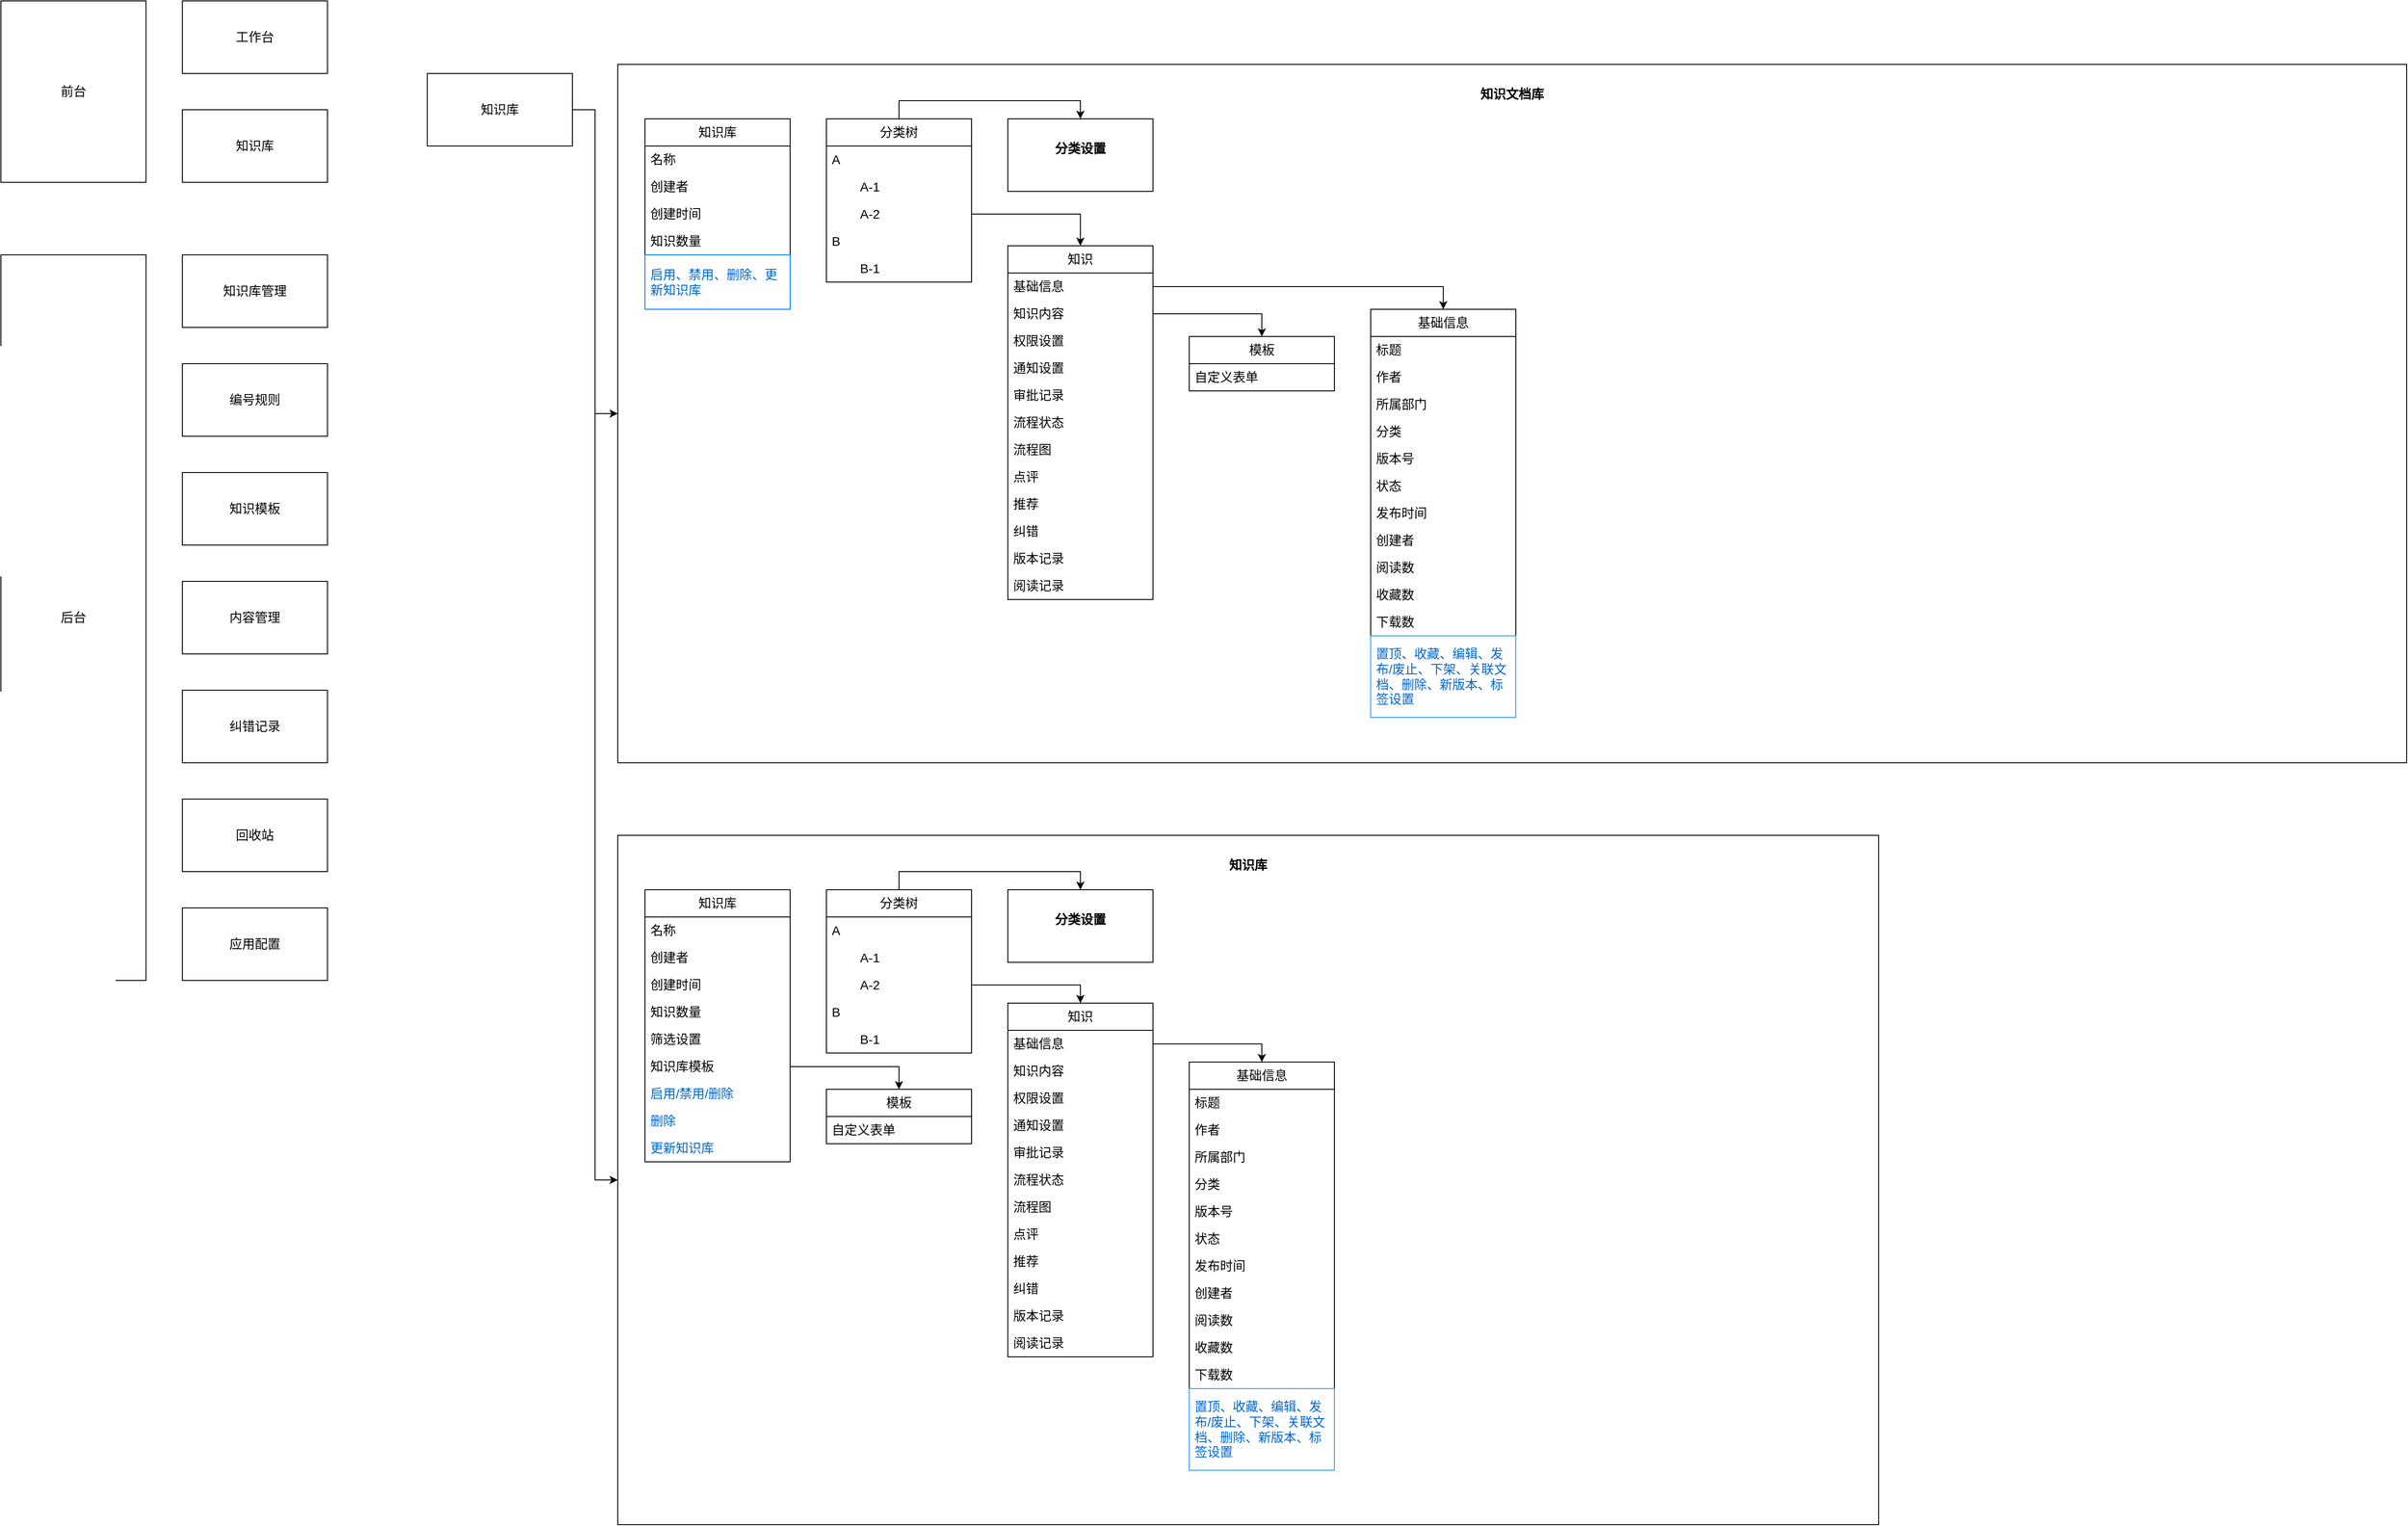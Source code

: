 <mxfile version="24.7.6">
  <diagram name="第 1 页" id="Odrx4Kr8xY8ip96cSOr-">
    <mxGraphModel dx="2296" dy="998" grid="1" gridSize="10" guides="1" tooltips="1" connect="1" arrows="1" fold="1" page="1" pageScale="1" pageWidth="827" pageHeight="1169" math="0" shadow="0">
      <root>
        <mxCell id="0" />
        <mxCell id="1" parent="0" />
        <mxCell id="l7MPk-P6-Hgg7GQJggc2-53" style="edgeStyle=orthogonalEdgeStyle;rounded=0;orthogonalLoop=1;jettySize=auto;html=1;fontFamily=Helvetica;fontSize=14;fontColor=default;" edge="1" parent="1" source="l7MPk-P6-Hgg7GQJggc2-2" target="l7MPk-P6-Hgg7GQJggc2-51">
          <mxGeometry relative="1" as="geometry" />
        </mxCell>
        <mxCell id="l7MPk-P6-Hgg7GQJggc2-82" style="edgeStyle=orthogonalEdgeStyle;rounded=0;orthogonalLoop=1;jettySize=auto;html=1;entryX=0;entryY=0.5;entryDx=0;entryDy=0;fontFamily=Helvetica;fontSize=14;fontColor=default;" edge="1" parent="1" source="l7MPk-P6-Hgg7GQJggc2-2" target="l7MPk-P6-Hgg7GQJggc2-54">
          <mxGeometry relative="1" as="geometry" />
        </mxCell>
        <mxCell id="l7MPk-P6-Hgg7GQJggc2-2" value="知识库" style="rounded=0;whiteSpace=wrap;html=1;fontSize=14;" vertex="1" parent="1">
          <mxGeometry x="190" y="120" width="160" height="80" as="geometry" />
        </mxCell>
        <mxCell id="l7MPk-P6-Hgg7GQJggc2-3" value="前台" style="rounded=0;whiteSpace=wrap;html=1;fontSize=14;" vertex="1" parent="1">
          <mxGeometry x="-280" y="40" width="160" height="200" as="geometry" />
        </mxCell>
        <mxCell id="l7MPk-P6-Hgg7GQJggc2-4" value="工作台" style="rounded=0;whiteSpace=wrap;html=1;fontSize=14;" vertex="1" parent="1">
          <mxGeometry x="-80" y="40" width="160" height="80" as="geometry" />
        </mxCell>
        <mxCell id="l7MPk-P6-Hgg7GQJggc2-6" value="知识库" style="rounded=0;whiteSpace=wrap;html=1;fontSize=14;" vertex="1" parent="1">
          <mxGeometry x="-80" y="160" width="160" height="80" as="geometry" />
        </mxCell>
        <mxCell id="l7MPk-P6-Hgg7GQJggc2-7" value="后台" style="rounded=0;whiteSpace=wrap;html=1;fontSize=14;" vertex="1" parent="1">
          <mxGeometry x="-280" y="320" width="160" height="800" as="geometry" />
        </mxCell>
        <mxCell id="l7MPk-P6-Hgg7GQJggc2-8" value="知识库管理" style="rounded=0;whiteSpace=wrap;html=1;fontSize=14;" vertex="1" parent="1">
          <mxGeometry x="-80" y="320" width="160" height="80" as="geometry" />
        </mxCell>
        <mxCell id="l7MPk-P6-Hgg7GQJggc2-9" value="编号规则" style="rounded=0;whiteSpace=wrap;html=1;fontSize=14;" vertex="1" parent="1">
          <mxGeometry x="-80" y="440" width="160" height="80" as="geometry" />
        </mxCell>
        <mxCell id="l7MPk-P6-Hgg7GQJggc2-10" value="知识模板" style="rounded=0;whiteSpace=wrap;html=1;fontSize=14;" vertex="1" parent="1">
          <mxGeometry x="-80" y="560" width="160" height="80" as="geometry" />
        </mxCell>
        <mxCell id="l7MPk-P6-Hgg7GQJggc2-11" value="内容管理" style="rounded=0;whiteSpace=wrap;html=1;fontSize=14;" vertex="1" parent="1">
          <mxGeometry x="-80" y="680" width="160" height="80" as="geometry" />
        </mxCell>
        <mxCell id="l7MPk-P6-Hgg7GQJggc2-12" value="纠错记录" style="rounded=0;whiteSpace=wrap;html=1;fontSize=14;" vertex="1" parent="1">
          <mxGeometry x="-80" y="800" width="160" height="80" as="geometry" />
        </mxCell>
        <mxCell id="l7MPk-P6-Hgg7GQJggc2-13" value="回收站" style="rounded=0;whiteSpace=wrap;html=1;fontSize=14;" vertex="1" parent="1">
          <mxGeometry x="-80" y="920" width="160" height="80" as="geometry" />
        </mxCell>
        <mxCell id="l7MPk-P6-Hgg7GQJggc2-14" value="应用配置" style="rounded=0;whiteSpace=wrap;html=1;fontSize=14;" vertex="1" parent="1">
          <mxGeometry x="-80" y="1040" width="160" height="80" as="geometry" />
        </mxCell>
        <mxCell id="l7MPk-P6-Hgg7GQJggc2-51" value="知识文档库" style="rounded=0;whiteSpace=wrap;html=1;fontSize=14;strokeColor=default;align=center;verticalAlign=top;spacing=20;fontFamily=Helvetica;fontColor=default;fillColor=default;fontStyle=1;container=1;recursiveResize=0;" vertex="1" parent="1">
          <mxGeometry x="400" y="110" width="1972" height="770" as="geometry">
            <mxRectangle x="400" y="120" width="150" height="80" as="alternateBounds" />
          </mxGeometry>
        </mxCell>
        <mxCell id="l7MPk-P6-Hgg7GQJggc2-15" value="知识库" style="swimlane;fontStyle=0;childLayout=stackLayout;horizontal=1;startSize=30;horizontalStack=0;resizeParent=1;resizeParentMax=0;resizeLast=0;collapsible=1;marginBottom=0;whiteSpace=wrap;html=1;rounded=0;strokeColor=default;align=center;verticalAlign=middle;fontFamily=Helvetica;fontSize=14;fontColor=default;fillColor=default;" vertex="1" parent="l7MPk-P6-Hgg7GQJggc2-51">
          <mxGeometry x="30" y="60" width="160" height="210" as="geometry" />
        </mxCell>
        <mxCell id="l7MPk-P6-Hgg7GQJggc2-16" value="名称" style="text;strokeColor=none;fillColor=none;align=left;verticalAlign=middle;spacingLeft=4;spacingRight=4;overflow=hidden;points=[[0,0.5],[1,0.5]];portConstraint=eastwest;rotatable=0;whiteSpace=wrap;html=1;fontFamily=Helvetica;fontSize=14;fontColor=default;" vertex="1" parent="l7MPk-P6-Hgg7GQJggc2-15">
          <mxGeometry y="30" width="160" height="30" as="geometry" />
        </mxCell>
        <mxCell id="l7MPk-P6-Hgg7GQJggc2-17" value="创建者" style="text;strokeColor=none;fillColor=none;align=left;verticalAlign=middle;spacingLeft=4;spacingRight=4;overflow=hidden;points=[[0,0.5],[1,0.5]];portConstraint=eastwest;rotatable=0;whiteSpace=wrap;html=1;fontFamily=Helvetica;fontSize=14;fontColor=default;" vertex="1" parent="l7MPk-P6-Hgg7GQJggc2-15">
          <mxGeometry y="60" width="160" height="30" as="geometry" />
        </mxCell>
        <mxCell id="l7MPk-P6-Hgg7GQJggc2-18" value="创建时间" style="text;strokeColor=none;fillColor=none;align=left;verticalAlign=middle;spacingLeft=4;spacingRight=4;overflow=hidden;points=[[0,0.5],[1,0.5]];portConstraint=eastwest;rotatable=0;whiteSpace=wrap;html=1;fontFamily=Helvetica;fontSize=14;fontColor=default;" vertex="1" parent="l7MPk-P6-Hgg7GQJggc2-15">
          <mxGeometry y="90" width="160" height="30" as="geometry" />
        </mxCell>
        <mxCell id="l7MPk-P6-Hgg7GQJggc2-19" value="知识数量" style="text;strokeColor=none;fillColor=none;align=left;verticalAlign=middle;spacingLeft=4;spacingRight=4;overflow=hidden;points=[[0,0.5],[1,0.5]];portConstraint=eastwest;rotatable=0;whiteSpace=wrap;html=1;fontFamily=Helvetica;fontSize=14;fontColor=default;" vertex="1" parent="l7MPk-P6-Hgg7GQJggc2-15">
          <mxGeometry y="120" width="160" height="30" as="geometry" />
        </mxCell>
        <mxCell id="l7MPk-P6-Hgg7GQJggc2-20" value="启用、禁用、删除、更新知识库" style="text;strokeColor=#007FFF;fillColor=none;align=left;verticalAlign=middle;spacingLeft=4;spacingRight=4;overflow=hidden;points=[[0,0.5],[1,0.5]];portConstraint=eastwest;rotatable=0;whiteSpace=wrap;html=1;fontFamily=Helvetica;fontSize=14;fontColor=#0066CC;" vertex="1" parent="l7MPk-P6-Hgg7GQJggc2-15">
          <mxGeometry y="150" width="160" height="60" as="geometry" />
        </mxCell>
        <mxCell id="l7MPk-P6-Hgg7GQJggc2-24" value="分类树" style="swimlane;fontStyle=0;childLayout=stackLayout;horizontal=1;startSize=30;horizontalStack=0;resizeParent=1;resizeParentMax=0;resizeLast=0;collapsible=1;marginBottom=0;whiteSpace=wrap;html=1;rounded=0;strokeColor=default;align=center;verticalAlign=middle;fontFamily=Helvetica;fontSize=14;fontColor=default;fillColor=default;" vertex="1" parent="l7MPk-P6-Hgg7GQJggc2-51">
          <mxGeometry x="230" y="60" width="160" height="180" as="geometry" />
        </mxCell>
        <mxCell id="l7MPk-P6-Hgg7GQJggc2-25" value="A" style="text;align=left;verticalAlign=middle;spacingLeft=4;spacingRight=4;overflow=hidden;points=[[0,0.5],[1,0.5]];portConstraint=eastwest;rotatable=0;whiteSpace=wrap;html=1;fontFamily=Helvetica;fontSize=14;strokeColor=none;" vertex="1" parent="l7MPk-P6-Hgg7GQJggc2-24">
          <mxGeometry y="30" width="160" height="30" as="geometry" />
        </mxCell>
        <mxCell id="l7MPk-P6-Hgg7GQJggc2-26" value="&lt;span style=&quot;white-space: pre;&quot;&gt;&#x9;&lt;/span&gt;A-1" style="text;strokeColor=none;fillColor=none;align=left;verticalAlign=middle;spacingLeft=4;spacingRight=4;overflow=hidden;points=[[0,0.5],[1,0.5]];portConstraint=eastwest;rotatable=0;whiteSpace=wrap;html=1;fontFamily=Helvetica;fontSize=14;fontColor=default;" vertex="1" parent="l7MPk-P6-Hgg7GQJggc2-24">
          <mxGeometry y="60" width="160" height="30" as="geometry" />
        </mxCell>
        <mxCell id="l7MPk-P6-Hgg7GQJggc2-27" value="&lt;span style=&quot;white-space: pre;&quot;&gt;&#x9;&lt;/span&gt;A-2" style="text;strokeColor=none;fillColor=none;align=left;verticalAlign=middle;spacingLeft=4;spacingRight=4;overflow=hidden;points=[[0,0.5],[1,0.5]];portConstraint=eastwest;rotatable=0;whiteSpace=wrap;html=1;fontFamily=Helvetica;fontSize=14;fontColor=default;" vertex="1" parent="l7MPk-P6-Hgg7GQJggc2-24">
          <mxGeometry y="90" width="160" height="30" as="geometry" />
        </mxCell>
        <mxCell id="l7MPk-P6-Hgg7GQJggc2-28" value="B" style="text;strokeColor=none;fillColor=none;align=left;verticalAlign=middle;spacingLeft=4;spacingRight=4;overflow=hidden;points=[[0,0.5],[1,0.5]];portConstraint=eastwest;rotatable=0;whiteSpace=wrap;html=1;fontFamily=Helvetica;fontSize=14;fontColor=default;" vertex="1" parent="l7MPk-P6-Hgg7GQJggc2-24">
          <mxGeometry y="120" width="160" height="30" as="geometry" />
        </mxCell>
        <mxCell id="l7MPk-P6-Hgg7GQJggc2-29" value="&lt;span style=&quot;white-space: pre;&quot;&gt;&#x9;&lt;/span&gt;B-1" style="text;strokeColor=none;fillColor=none;align=left;verticalAlign=middle;spacingLeft=4;spacingRight=4;overflow=hidden;points=[[0,0.5],[1,0.5]];portConstraint=eastwest;rotatable=0;whiteSpace=wrap;html=1;fontFamily=Helvetica;fontSize=14;fontColor=#000000;" vertex="1" parent="l7MPk-P6-Hgg7GQJggc2-24">
          <mxGeometry y="150" width="160" height="30" as="geometry" />
        </mxCell>
        <mxCell id="l7MPk-P6-Hgg7GQJggc2-48" value="&lt;span style=&quot;color: rgb(0, 0, 0); font-family: Helvetica; font-size: 14px; font-style: normal; font-variant-ligatures: normal; font-variant-caps: normal; font-weight: 700; letter-spacing: normal; orphans: 2; text-indent: 0px; text-transform: none; widows: 2; word-spacing: 0px; -webkit-text-stroke-width: 0px; white-space: normal; background-color: rgb(251, 251, 251); text-decoration-thickness: initial; text-decoration-style: initial; text-decoration-color: initial; float: none; display: inline !important;&quot;&gt;分类设置&lt;/span&gt;" style="rounded=0;whiteSpace=wrap;html=1;fontSize=14;container=1;align=center;verticalAlign=top;spacing=20;recursiveResize=0;" vertex="1" collapsed="1" parent="l7MPk-P6-Hgg7GQJggc2-51">
          <mxGeometry x="430" y="60" width="160" height="80" as="geometry">
            <mxRectangle x="470" y="60" width="960" height="200" as="alternateBounds" />
          </mxGeometry>
        </mxCell>
        <mxCell id="l7MPk-P6-Hgg7GQJggc2-32" value="基础信息" style="swimlane;fontStyle=0;childLayout=stackLayout;horizontal=1;startSize=30;horizontalStack=0;resizeParent=1;resizeParentMax=0;resizeLast=0;collapsible=1;marginBottom=0;whiteSpace=wrap;html=1;rounded=0;strokeColor=default;align=center;verticalAlign=middle;fontFamily=Helvetica;fontSize=14;fontColor=default;fillColor=default;" vertex="1" parent="l7MPk-P6-Hgg7GQJggc2-48">
          <mxGeometry x="40" y="80" width="140" height="60" as="geometry" />
        </mxCell>
        <mxCell id="l7MPk-P6-Hgg7GQJggc2-33" value="A" style="text;strokeColor=none;fillColor=none;align=left;verticalAlign=middle;spacingLeft=4;spacingRight=4;overflow=hidden;points=[[0,0.5],[1,0.5]];portConstraint=eastwest;rotatable=0;whiteSpace=wrap;html=1;fontFamily=Helvetica;fontSize=14;fontColor=default;" vertex="1" parent="l7MPk-P6-Hgg7GQJggc2-32">
          <mxGeometry y="30" width="140" height="30" as="geometry" />
        </mxCell>
        <mxCell id="l7MPk-P6-Hgg7GQJggc2-38" value="内容权限" style="swimlane;fontStyle=0;childLayout=stackLayout;horizontal=1;startSize=30;horizontalStack=0;resizeParent=1;resizeParentMax=0;resizeLast=0;collapsible=1;marginBottom=0;whiteSpace=wrap;html=1;rounded=0;strokeColor=default;align=center;verticalAlign=middle;fontFamily=Helvetica;fontSize=14;fontColor=default;fillColor=default;" vertex="1" parent="l7MPk-P6-Hgg7GQJggc2-48">
          <mxGeometry x="193" y="80" width="140" height="60" as="geometry" />
        </mxCell>
        <mxCell id="l7MPk-P6-Hgg7GQJggc2-39" value="A" style="text;strokeColor=none;fillColor=none;align=left;verticalAlign=middle;spacingLeft=4;spacingRight=4;overflow=hidden;points=[[0,0.5],[1,0.5]];portConstraint=eastwest;rotatable=0;whiteSpace=wrap;html=1;fontFamily=Helvetica;fontSize=14;fontColor=default;" vertex="1" parent="l7MPk-P6-Hgg7GQJggc2-38">
          <mxGeometry y="30" width="140" height="30" as="geometry" />
        </mxCell>
        <mxCell id="l7MPk-P6-Hgg7GQJggc2-40" value="模板设置" style="swimlane;fontStyle=0;childLayout=stackLayout;horizontal=1;startSize=30;horizontalStack=0;resizeParent=1;resizeParentMax=0;resizeLast=0;collapsible=1;marginBottom=0;whiteSpace=wrap;html=1;rounded=0;strokeColor=default;align=center;verticalAlign=middle;fontFamily=Helvetica;fontSize=14;fontColor=default;fillColor=default;" vertex="1" parent="l7MPk-P6-Hgg7GQJggc2-48">
          <mxGeometry x="343" y="80" width="140" height="60" as="geometry" />
        </mxCell>
        <mxCell id="l7MPk-P6-Hgg7GQJggc2-41" value="A" style="text;strokeColor=none;fillColor=none;align=left;verticalAlign=middle;spacingLeft=4;spacingRight=4;overflow=hidden;points=[[0,0.5],[1,0.5]];portConstraint=eastwest;rotatable=0;whiteSpace=wrap;html=1;fontFamily=Helvetica;fontSize=14;fontColor=default;" vertex="1" parent="l7MPk-P6-Hgg7GQJggc2-40">
          <mxGeometry y="30" width="140" height="30" as="geometry" />
        </mxCell>
        <mxCell id="l7MPk-P6-Hgg7GQJggc2-42" value="编号设置" style="swimlane;fontStyle=0;childLayout=stackLayout;horizontal=1;startSize=30;horizontalStack=0;resizeParent=1;resizeParentMax=0;resizeLast=0;collapsible=1;marginBottom=0;whiteSpace=wrap;html=1;rounded=0;strokeColor=default;align=center;verticalAlign=middle;fontFamily=Helvetica;fontSize=14;fontColor=default;fillColor=default;" vertex="1" parent="l7MPk-P6-Hgg7GQJggc2-48">
          <mxGeometry x="493" y="80" width="140" height="60" as="geometry" />
        </mxCell>
        <mxCell id="l7MPk-P6-Hgg7GQJggc2-43" value="A" style="text;strokeColor=none;fillColor=none;align=left;verticalAlign=middle;spacingLeft=4;spacingRight=4;overflow=hidden;points=[[0,0.5],[1,0.5]];portConstraint=eastwest;rotatable=0;whiteSpace=wrap;html=1;fontFamily=Helvetica;fontSize=14;fontColor=default;" vertex="1" parent="l7MPk-P6-Hgg7GQJggc2-42">
          <mxGeometry y="30" width="140" height="30" as="geometry" />
        </mxCell>
        <mxCell id="l7MPk-P6-Hgg7GQJggc2-44" value="流程设置" style="swimlane;fontStyle=0;childLayout=stackLayout;horizontal=1;startSize=30;horizontalStack=0;resizeParent=1;resizeParentMax=0;resizeLast=0;collapsible=1;marginBottom=0;whiteSpace=wrap;html=1;rounded=0;strokeColor=default;align=center;verticalAlign=middle;fontFamily=Helvetica;fontSize=14;fontColor=default;fillColor=default;" vertex="1" parent="l7MPk-P6-Hgg7GQJggc2-48">
          <mxGeometry x="643" y="80" width="140" height="60" as="geometry" />
        </mxCell>
        <mxCell id="l7MPk-P6-Hgg7GQJggc2-45" value="A" style="text;strokeColor=none;fillColor=none;align=left;verticalAlign=middle;spacingLeft=4;spacingRight=4;overflow=hidden;points=[[0,0.5],[1,0.5]];portConstraint=eastwest;rotatable=0;whiteSpace=wrap;html=1;fontFamily=Helvetica;fontSize=14;fontColor=default;" vertex="1" parent="l7MPk-P6-Hgg7GQJggc2-44">
          <mxGeometry y="30" width="140" height="30" as="geometry" />
        </mxCell>
        <mxCell id="l7MPk-P6-Hgg7GQJggc2-46" value="通知设置" style="swimlane;fontStyle=0;childLayout=stackLayout;horizontal=1;startSize=30;horizontalStack=0;resizeParent=1;resizeParentMax=0;resizeLast=0;collapsible=1;marginBottom=0;whiteSpace=wrap;html=1;rounded=0;strokeColor=default;align=center;verticalAlign=middle;fontFamily=Helvetica;fontSize=14;fontColor=default;fillColor=default;" vertex="1" parent="l7MPk-P6-Hgg7GQJggc2-48">
          <mxGeometry x="793" y="80" width="140" height="60" as="geometry" />
        </mxCell>
        <mxCell id="l7MPk-P6-Hgg7GQJggc2-47" value="A" style="text;strokeColor=none;fillColor=none;align=left;verticalAlign=middle;spacingLeft=4;spacingRight=4;overflow=hidden;points=[[0,0.5],[1,0.5]];portConstraint=eastwest;rotatable=0;whiteSpace=wrap;html=1;fontFamily=Helvetica;fontSize=14;fontColor=default;" vertex="1" parent="l7MPk-P6-Hgg7GQJggc2-46">
          <mxGeometry y="30" width="140" height="30" as="geometry" />
        </mxCell>
        <mxCell id="l7MPk-P6-Hgg7GQJggc2-83" style="edgeStyle=orthogonalEdgeStyle;rounded=0;orthogonalLoop=1;jettySize=auto;html=1;fontFamily=Helvetica;fontSize=14;fontColor=default;exitX=0.5;exitY=0;exitDx=0;exitDy=0;entryX=0.5;entryY=0;entryDx=0;entryDy=0;" edge="1" parent="l7MPk-P6-Hgg7GQJggc2-51" source="l7MPk-P6-Hgg7GQJggc2-24" target="l7MPk-P6-Hgg7GQJggc2-48">
          <mxGeometry relative="1" as="geometry" />
        </mxCell>
        <mxCell id="l7MPk-P6-Hgg7GQJggc2-84" value="知识" style="swimlane;fontStyle=0;childLayout=stackLayout;horizontal=1;startSize=30;horizontalStack=0;resizeParent=1;resizeParentMax=0;resizeLast=0;collapsible=1;marginBottom=0;whiteSpace=wrap;html=1;rounded=0;strokeColor=default;align=center;verticalAlign=middle;fontFamily=Helvetica;fontSize=14;fontColor=default;fillColor=default;" vertex="1" parent="l7MPk-P6-Hgg7GQJggc2-51">
          <mxGeometry x="430" y="200" width="160" height="390" as="geometry" />
        </mxCell>
        <mxCell id="l7MPk-P6-Hgg7GQJggc2-85" value="基础信息" style="text;strokeColor=none;fillColor=none;align=left;verticalAlign=middle;spacingLeft=4;spacingRight=4;overflow=hidden;points=[[0,0.5],[1,0.5]];portConstraint=eastwest;rotatable=0;whiteSpace=wrap;html=1;fontFamily=Helvetica;fontSize=14;fontColor=default;" vertex="1" parent="l7MPk-P6-Hgg7GQJggc2-84">
          <mxGeometry y="30" width="160" height="30" as="geometry" />
        </mxCell>
        <mxCell id="l7MPk-P6-Hgg7GQJggc2-94" value="知识内容" style="text;strokeColor=none;fillColor=none;align=left;verticalAlign=middle;spacingLeft=4;spacingRight=4;overflow=hidden;points=[[0,0.5],[1,0.5]];portConstraint=eastwest;rotatable=0;whiteSpace=wrap;html=1;fontFamily=Helvetica;fontSize=14;fontColor=default;" vertex="1" parent="l7MPk-P6-Hgg7GQJggc2-84">
          <mxGeometry y="60" width="160" height="30" as="geometry" />
        </mxCell>
        <mxCell id="l7MPk-P6-Hgg7GQJggc2-118" value="权限设置" style="text;strokeColor=none;fillColor=none;align=left;verticalAlign=middle;spacingLeft=4;spacingRight=4;overflow=hidden;points=[[0,0.5],[1,0.5]];portConstraint=eastwest;rotatable=0;whiteSpace=wrap;html=1;fontFamily=Helvetica;fontSize=14;fontColor=default;" vertex="1" parent="l7MPk-P6-Hgg7GQJggc2-84">
          <mxGeometry y="90" width="160" height="30" as="geometry" />
        </mxCell>
        <mxCell id="l7MPk-P6-Hgg7GQJggc2-120" value="通知设置" style="text;strokeColor=none;fillColor=none;align=left;verticalAlign=middle;spacingLeft=4;spacingRight=4;overflow=hidden;points=[[0,0.5],[1,0.5]];portConstraint=eastwest;rotatable=0;whiteSpace=wrap;html=1;fontFamily=Helvetica;fontSize=14;fontColor=default;" vertex="1" parent="l7MPk-P6-Hgg7GQJggc2-84">
          <mxGeometry y="120" width="160" height="30" as="geometry" />
        </mxCell>
        <mxCell id="l7MPk-P6-Hgg7GQJggc2-121" value="审批记录" style="text;strokeColor=none;fillColor=none;align=left;verticalAlign=middle;spacingLeft=4;spacingRight=4;overflow=hidden;points=[[0,0.5],[1,0.5]];portConstraint=eastwest;rotatable=0;whiteSpace=wrap;html=1;fontFamily=Helvetica;fontSize=14;fontColor=default;" vertex="1" parent="l7MPk-P6-Hgg7GQJggc2-84">
          <mxGeometry y="150" width="160" height="30" as="geometry" />
        </mxCell>
        <mxCell id="l7MPk-P6-Hgg7GQJggc2-122" value="流程状态" style="text;strokeColor=none;fillColor=none;align=left;verticalAlign=middle;spacingLeft=4;spacingRight=4;overflow=hidden;points=[[0,0.5],[1,0.5]];portConstraint=eastwest;rotatable=0;whiteSpace=wrap;html=1;fontFamily=Helvetica;fontSize=14;fontColor=default;" vertex="1" parent="l7MPk-P6-Hgg7GQJggc2-84">
          <mxGeometry y="180" width="160" height="30" as="geometry" />
        </mxCell>
        <mxCell id="l7MPk-P6-Hgg7GQJggc2-123" value="流程图" style="text;strokeColor=none;fillColor=none;align=left;verticalAlign=middle;spacingLeft=4;spacingRight=4;overflow=hidden;points=[[0,0.5],[1,0.5]];portConstraint=eastwest;rotatable=0;whiteSpace=wrap;html=1;fontFamily=Helvetica;fontSize=14;fontColor=default;" vertex="1" parent="l7MPk-P6-Hgg7GQJggc2-84">
          <mxGeometry y="210" width="160" height="30" as="geometry" />
        </mxCell>
        <mxCell id="l7MPk-P6-Hgg7GQJggc2-124" value="点评" style="text;strokeColor=none;fillColor=none;align=left;verticalAlign=middle;spacingLeft=4;spacingRight=4;overflow=hidden;points=[[0,0.5],[1,0.5]];portConstraint=eastwest;rotatable=0;whiteSpace=wrap;html=1;fontFamily=Helvetica;fontSize=14;fontColor=default;" vertex="1" parent="l7MPk-P6-Hgg7GQJggc2-84">
          <mxGeometry y="240" width="160" height="30" as="geometry" />
        </mxCell>
        <mxCell id="l7MPk-P6-Hgg7GQJggc2-125" value="推荐" style="text;strokeColor=none;fillColor=none;align=left;verticalAlign=middle;spacingLeft=4;spacingRight=4;overflow=hidden;points=[[0,0.5],[1,0.5]];portConstraint=eastwest;rotatable=0;whiteSpace=wrap;html=1;fontFamily=Helvetica;fontSize=14;fontColor=default;" vertex="1" parent="l7MPk-P6-Hgg7GQJggc2-84">
          <mxGeometry y="270" width="160" height="30" as="geometry" />
        </mxCell>
        <mxCell id="l7MPk-P6-Hgg7GQJggc2-126" value="纠错" style="text;strokeColor=none;fillColor=none;align=left;verticalAlign=middle;spacingLeft=4;spacingRight=4;overflow=hidden;points=[[0,0.5],[1,0.5]];portConstraint=eastwest;rotatable=0;whiteSpace=wrap;html=1;fontFamily=Helvetica;fontSize=14;fontColor=default;" vertex="1" parent="l7MPk-P6-Hgg7GQJggc2-84">
          <mxGeometry y="300" width="160" height="30" as="geometry" />
        </mxCell>
        <mxCell id="l7MPk-P6-Hgg7GQJggc2-127" value="版本记录" style="text;strokeColor=none;fillColor=none;align=left;verticalAlign=middle;spacingLeft=4;spacingRight=4;overflow=hidden;points=[[0,0.5],[1,0.5]];portConstraint=eastwest;rotatable=0;whiteSpace=wrap;html=1;fontFamily=Helvetica;fontSize=14;fontColor=default;" vertex="1" parent="l7MPk-P6-Hgg7GQJggc2-84">
          <mxGeometry y="330" width="160" height="30" as="geometry" />
        </mxCell>
        <mxCell id="l7MPk-P6-Hgg7GQJggc2-128" value="阅读记录" style="text;strokeColor=none;fillColor=none;align=left;verticalAlign=middle;spacingLeft=4;spacingRight=4;overflow=hidden;points=[[0,0.5],[1,0.5]];portConstraint=eastwest;rotatable=0;whiteSpace=wrap;html=1;fontFamily=Helvetica;fontSize=14;fontColor=default;" vertex="1" parent="l7MPk-P6-Hgg7GQJggc2-84">
          <mxGeometry y="360" width="160" height="30" as="geometry" />
        </mxCell>
        <mxCell id="l7MPk-P6-Hgg7GQJggc2-90" value="基础信息" style="swimlane;fontStyle=0;childLayout=stackLayout;horizontal=1;startSize=30;horizontalStack=0;resizeParent=1;resizeParentMax=0;resizeLast=0;collapsible=1;marginBottom=0;whiteSpace=wrap;html=1;rounded=0;strokeColor=default;align=center;verticalAlign=middle;fontFamily=Helvetica;fontSize=14;fontColor=default;fillColor=default;" vertex="1" parent="l7MPk-P6-Hgg7GQJggc2-51">
          <mxGeometry x="830" y="270" width="160" height="450" as="geometry" />
        </mxCell>
        <mxCell id="l7MPk-P6-Hgg7GQJggc2-91" value="标题" style="text;strokeColor=none;fillColor=none;align=left;verticalAlign=middle;spacingLeft=4;spacingRight=4;overflow=hidden;points=[[0,0.5],[1,0.5]];portConstraint=eastwest;rotatable=0;whiteSpace=wrap;html=1;fontFamily=Helvetica;fontSize=14;fontColor=default;" vertex="1" parent="l7MPk-P6-Hgg7GQJggc2-90">
          <mxGeometry y="30" width="160" height="30" as="geometry" />
        </mxCell>
        <mxCell id="l7MPk-P6-Hgg7GQJggc2-116" value="作者" style="text;strokeColor=none;fillColor=none;align=left;verticalAlign=middle;spacingLeft=4;spacingRight=4;overflow=hidden;points=[[0,0.5],[1,0.5]];portConstraint=eastwest;rotatable=0;whiteSpace=wrap;html=1;fontFamily=Helvetica;fontSize=14;fontColor=default;" vertex="1" parent="l7MPk-P6-Hgg7GQJggc2-90">
          <mxGeometry y="60" width="160" height="30" as="geometry" />
        </mxCell>
        <mxCell id="l7MPk-P6-Hgg7GQJggc2-117" value="所属部门" style="text;strokeColor=none;fillColor=none;align=left;verticalAlign=middle;spacingLeft=4;spacingRight=4;overflow=hidden;points=[[0,0.5],[1,0.5]];portConstraint=eastwest;rotatable=0;whiteSpace=wrap;html=1;fontFamily=Helvetica;fontSize=14;fontColor=default;" vertex="1" parent="l7MPk-P6-Hgg7GQJggc2-90">
          <mxGeometry y="90" width="160" height="30" as="geometry" />
        </mxCell>
        <mxCell id="l7MPk-P6-Hgg7GQJggc2-96" value="分类" style="text;strokeColor=none;fillColor=none;align=left;verticalAlign=middle;spacingLeft=4;spacingRight=4;overflow=hidden;points=[[0,0.5],[1,0.5]];portConstraint=eastwest;rotatable=0;whiteSpace=wrap;html=1;fontFamily=Helvetica;fontSize=14;fontColor=default;" vertex="1" parent="l7MPk-P6-Hgg7GQJggc2-90">
          <mxGeometry y="120" width="160" height="30" as="geometry" />
        </mxCell>
        <mxCell id="l7MPk-P6-Hgg7GQJggc2-97" value="版本号" style="text;strokeColor=none;fillColor=none;align=left;verticalAlign=middle;spacingLeft=4;spacingRight=4;overflow=hidden;points=[[0,0.5],[1,0.5]];portConstraint=eastwest;rotatable=0;whiteSpace=wrap;html=1;fontFamily=Helvetica;fontSize=14;fontColor=default;" vertex="1" parent="l7MPk-P6-Hgg7GQJggc2-90">
          <mxGeometry y="150" width="160" height="30" as="geometry" />
        </mxCell>
        <mxCell id="l7MPk-P6-Hgg7GQJggc2-98" value="状态" style="text;strokeColor=none;fillColor=none;align=left;verticalAlign=middle;spacingLeft=4;spacingRight=4;overflow=hidden;points=[[0,0.5],[1,0.5]];portConstraint=eastwest;rotatable=0;whiteSpace=wrap;html=1;fontFamily=Helvetica;fontSize=14;fontColor=default;" vertex="1" parent="l7MPk-P6-Hgg7GQJggc2-90">
          <mxGeometry y="180" width="160" height="30" as="geometry" />
        </mxCell>
        <mxCell id="l7MPk-P6-Hgg7GQJggc2-99" value="发布时间" style="text;strokeColor=none;fillColor=none;align=left;verticalAlign=middle;spacingLeft=4;spacingRight=4;overflow=hidden;points=[[0,0.5],[1,0.5]];portConstraint=eastwest;rotatable=0;whiteSpace=wrap;html=1;fontFamily=Helvetica;fontSize=14;fontColor=default;" vertex="1" parent="l7MPk-P6-Hgg7GQJggc2-90">
          <mxGeometry y="210" width="160" height="30" as="geometry" />
        </mxCell>
        <mxCell id="l7MPk-P6-Hgg7GQJggc2-100" value="创建者" style="text;strokeColor=none;fillColor=none;align=left;verticalAlign=middle;spacingLeft=4;spacingRight=4;overflow=hidden;points=[[0,0.5],[1,0.5]];portConstraint=eastwest;rotatable=0;whiteSpace=wrap;html=1;fontFamily=Helvetica;fontSize=14;fontColor=default;" vertex="1" parent="l7MPk-P6-Hgg7GQJggc2-90">
          <mxGeometry y="240" width="160" height="30" as="geometry" />
        </mxCell>
        <mxCell id="l7MPk-P6-Hgg7GQJggc2-101" value="阅读数" style="text;strokeColor=none;fillColor=none;align=left;verticalAlign=middle;spacingLeft=4;spacingRight=4;overflow=hidden;points=[[0,0.5],[1,0.5]];portConstraint=eastwest;rotatable=0;whiteSpace=wrap;html=1;fontFamily=Helvetica;fontSize=14;fontColor=default;" vertex="1" parent="l7MPk-P6-Hgg7GQJggc2-90">
          <mxGeometry y="270" width="160" height="30" as="geometry" />
        </mxCell>
        <mxCell id="l7MPk-P6-Hgg7GQJggc2-102" value="收藏数" style="text;strokeColor=none;fillColor=none;align=left;verticalAlign=middle;spacingLeft=4;spacingRight=4;overflow=hidden;points=[[0,0.5],[1,0.5]];portConstraint=eastwest;rotatable=0;whiteSpace=wrap;html=1;fontFamily=Helvetica;fontSize=14;fontColor=default;" vertex="1" parent="l7MPk-P6-Hgg7GQJggc2-90">
          <mxGeometry y="300" width="160" height="30" as="geometry" />
        </mxCell>
        <mxCell id="l7MPk-P6-Hgg7GQJggc2-103" value="下载数" style="text;strokeColor=none;fillColor=none;align=left;verticalAlign=middle;spacingLeft=4;spacingRight=4;overflow=hidden;points=[[0,0.5],[1,0.5]];portConstraint=eastwest;rotatable=0;whiteSpace=wrap;html=1;fontFamily=Helvetica;fontSize=14;fontColor=default;" vertex="1" parent="l7MPk-P6-Hgg7GQJggc2-90">
          <mxGeometry y="330" width="160" height="30" as="geometry" />
        </mxCell>
        <mxCell id="l7MPk-P6-Hgg7GQJggc2-106" value="置顶、收藏、编辑、发布/废止、下架、关联文档、删除、新版本、标签设置&lt;span style=&quot;white-space: pre;&quot;&gt;&#x9;&lt;/span&gt;" style="text;strokeColor=#3399FF;fillColor=none;align=left;verticalAlign=middle;spacingLeft=4;spacingRight=4;overflow=hidden;points=[[0,0.5],[1,0.5]];portConstraint=eastwest;rotatable=0;whiteSpace=wrap;html=1;fontFamily=Helvetica;fontSize=14;fontColor=#0066CC;" vertex="1" parent="l7MPk-P6-Hgg7GQJggc2-90">
          <mxGeometry y="360" width="160" height="90" as="geometry" />
        </mxCell>
        <mxCell id="l7MPk-P6-Hgg7GQJggc2-92" style="edgeStyle=orthogonalEdgeStyle;rounded=0;orthogonalLoop=1;jettySize=auto;html=1;fontFamily=Helvetica;fontSize=14;fontColor=default;exitX=1;exitY=0.5;exitDx=0;exitDy=0;" edge="1" parent="l7MPk-P6-Hgg7GQJggc2-51" source="l7MPk-P6-Hgg7GQJggc2-27" target="l7MPk-P6-Hgg7GQJggc2-84">
          <mxGeometry relative="1" as="geometry" />
        </mxCell>
        <mxCell id="l7MPk-P6-Hgg7GQJggc2-109" value="模板" style="swimlane;fontStyle=0;childLayout=stackLayout;horizontal=1;startSize=30;horizontalStack=0;resizeParent=1;resizeParentMax=0;resizeLast=0;collapsible=1;marginBottom=0;whiteSpace=wrap;html=1;rounded=0;strokeColor=default;align=center;verticalAlign=middle;fontFamily=Helvetica;fontSize=14;fontColor=default;fillColor=default;" vertex="1" parent="l7MPk-P6-Hgg7GQJggc2-51">
          <mxGeometry x="630" y="300" width="160" height="60" as="geometry" />
        </mxCell>
        <mxCell id="l7MPk-P6-Hgg7GQJggc2-110" value="自定义表单" style="text;strokeColor=none;fillColor=none;align=left;verticalAlign=middle;spacingLeft=4;spacingRight=4;overflow=hidden;points=[[0,0.5],[1,0.5]];portConstraint=eastwest;rotatable=0;whiteSpace=wrap;html=1;fontFamily=Helvetica;fontSize=14;fontColor=default;" vertex="1" parent="l7MPk-P6-Hgg7GQJggc2-109">
          <mxGeometry y="30" width="160" height="30" as="geometry" />
        </mxCell>
        <mxCell id="l7MPk-P6-Hgg7GQJggc2-114" style="edgeStyle=orthogonalEdgeStyle;rounded=0;orthogonalLoop=1;jettySize=auto;html=1;entryX=0.5;entryY=0;entryDx=0;entryDy=0;fontFamily=Helvetica;fontSize=14;fontColor=default;" edge="1" parent="l7MPk-P6-Hgg7GQJggc2-51" source="l7MPk-P6-Hgg7GQJggc2-85" target="l7MPk-P6-Hgg7GQJggc2-90">
          <mxGeometry relative="1" as="geometry" />
        </mxCell>
        <mxCell id="l7MPk-P6-Hgg7GQJggc2-115" style="edgeStyle=orthogonalEdgeStyle;rounded=0;orthogonalLoop=1;jettySize=auto;html=1;entryX=0.5;entryY=0;entryDx=0;entryDy=0;fontFamily=Helvetica;fontSize=14;fontColor=default;" edge="1" parent="l7MPk-P6-Hgg7GQJggc2-51" source="l7MPk-P6-Hgg7GQJggc2-94" target="l7MPk-P6-Hgg7GQJggc2-109">
          <mxGeometry relative="1" as="geometry" />
        </mxCell>
        <mxCell id="l7MPk-P6-Hgg7GQJggc2-54" value="知识库" style="rounded=0;whiteSpace=wrap;html=1;fontSize=14;strokeColor=default;align=center;verticalAlign=top;spacing=20;fontFamily=Helvetica;fontColor=default;fillColor=default;fontStyle=1;container=1;recursiveResize=0;" vertex="1" parent="1">
          <mxGeometry x="400" y="960" width="1390" height="760" as="geometry">
            <mxRectangle x="400" y="600" width="150" height="80" as="alternateBounds" />
          </mxGeometry>
        </mxCell>
        <mxCell id="l7MPk-P6-Hgg7GQJggc2-55" value="知识库" style="swimlane;fontStyle=0;childLayout=stackLayout;horizontal=1;startSize=30;horizontalStack=0;resizeParent=1;resizeParentMax=0;resizeLast=0;collapsible=1;marginBottom=0;whiteSpace=wrap;html=1;rounded=0;strokeColor=default;align=center;verticalAlign=middle;fontFamily=Helvetica;fontSize=14;fontColor=default;fillColor=default;" vertex="1" parent="l7MPk-P6-Hgg7GQJggc2-54">
          <mxGeometry x="30" y="60" width="160" height="300" as="geometry" />
        </mxCell>
        <mxCell id="l7MPk-P6-Hgg7GQJggc2-56" value="名称" style="text;strokeColor=none;fillColor=none;align=left;verticalAlign=middle;spacingLeft=4;spacingRight=4;overflow=hidden;points=[[0,0.5],[1,0.5]];portConstraint=eastwest;rotatable=0;whiteSpace=wrap;html=1;fontFamily=Helvetica;fontSize=14;fontColor=default;" vertex="1" parent="l7MPk-P6-Hgg7GQJggc2-55">
          <mxGeometry y="30" width="160" height="30" as="geometry" />
        </mxCell>
        <mxCell id="l7MPk-P6-Hgg7GQJggc2-57" value="创建者" style="text;strokeColor=none;fillColor=none;align=left;verticalAlign=middle;spacingLeft=4;spacingRight=4;overflow=hidden;points=[[0,0.5],[1,0.5]];portConstraint=eastwest;rotatable=0;whiteSpace=wrap;html=1;fontFamily=Helvetica;fontSize=14;fontColor=default;" vertex="1" parent="l7MPk-P6-Hgg7GQJggc2-55">
          <mxGeometry y="60" width="160" height="30" as="geometry" />
        </mxCell>
        <mxCell id="l7MPk-P6-Hgg7GQJggc2-58" value="创建时间" style="text;strokeColor=none;fillColor=none;align=left;verticalAlign=middle;spacingLeft=4;spacingRight=4;overflow=hidden;points=[[0,0.5],[1,0.5]];portConstraint=eastwest;rotatable=0;whiteSpace=wrap;html=1;fontFamily=Helvetica;fontSize=14;fontColor=default;" vertex="1" parent="l7MPk-P6-Hgg7GQJggc2-55">
          <mxGeometry y="90" width="160" height="30" as="geometry" />
        </mxCell>
        <mxCell id="l7MPk-P6-Hgg7GQJggc2-59" value="知识数量" style="text;strokeColor=none;fillColor=none;align=left;verticalAlign=middle;spacingLeft=4;spacingRight=4;overflow=hidden;points=[[0,0.5],[1,0.5]];portConstraint=eastwest;rotatable=0;whiteSpace=wrap;html=1;fontFamily=Helvetica;fontSize=14;fontColor=default;" vertex="1" parent="l7MPk-P6-Hgg7GQJggc2-55">
          <mxGeometry y="120" width="160" height="30" as="geometry" />
        </mxCell>
        <mxCell id="l7MPk-P6-Hgg7GQJggc2-206" value="筛选设置" style="text;strokeColor=none;fillColor=none;align=left;verticalAlign=middle;spacingLeft=4;spacingRight=4;overflow=hidden;points=[[0,0.5],[1,0.5]];portConstraint=eastwest;rotatable=0;whiteSpace=wrap;html=1;fontFamily=Helvetica;fontSize=14;fontColor=default;" vertex="1" parent="l7MPk-P6-Hgg7GQJggc2-55">
          <mxGeometry y="150" width="160" height="30" as="geometry" />
        </mxCell>
        <mxCell id="l7MPk-P6-Hgg7GQJggc2-203" value="知识库模板" style="text;strokeColor=none;fillColor=none;align=left;verticalAlign=middle;spacingLeft=4;spacingRight=4;overflow=hidden;points=[[0,0.5],[1,0.5]];portConstraint=eastwest;rotatable=0;whiteSpace=wrap;html=1;fontFamily=Helvetica;fontSize=14;fontColor=default;" vertex="1" parent="l7MPk-P6-Hgg7GQJggc2-55">
          <mxGeometry y="180" width="160" height="30" as="geometry" />
        </mxCell>
        <mxCell id="l7MPk-P6-Hgg7GQJggc2-60" value="启用/禁用/删除" style="text;strokeColor=none;fillColor=none;align=left;verticalAlign=middle;spacingLeft=4;spacingRight=4;overflow=hidden;points=[[0,0.5],[1,0.5]];portConstraint=eastwest;rotatable=0;whiteSpace=wrap;html=1;fontFamily=Helvetica;fontSize=14;fontColor=#0066CC;" vertex="1" parent="l7MPk-P6-Hgg7GQJggc2-55">
          <mxGeometry y="210" width="160" height="30" as="geometry" />
        </mxCell>
        <mxCell id="l7MPk-P6-Hgg7GQJggc2-61" value="删除" style="text;strokeColor=none;fillColor=none;align=left;verticalAlign=middle;spacingLeft=4;spacingRight=4;overflow=hidden;points=[[0,0.5],[1,0.5]];portConstraint=eastwest;rotatable=0;whiteSpace=wrap;html=1;fontFamily=Helvetica;fontSize=14;fontColor=#0066CC;" vertex="1" parent="l7MPk-P6-Hgg7GQJggc2-55">
          <mxGeometry y="240" width="160" height="30" as="geometry" />
        </mxCell>
        <mxCell id="l7MPk-P6-Hgg7GQJggc2-62" value="更新知识库" style="text;strokeColor=none;fillColor=none;align=left;verticalAlign=middle;spacingLeft=4;spacingRight=4;overflow=hidden;points=[[0,0.5],[1,0.5]];portConstraint=eastwest;rotatable=0;whiteSpace=wrap;html=1;fontFamily=Helvetica;fontSize=14;fontColor=#0066CC;" vertex="1" parent="l7MPk-P6-Hgg7GQJggc2-55">
          <mxGeometry y="270" width="160" height="30" as="geometry" />
        </mxCell>
        <mxCell id="l7MPk-P6-Hgg7GQJggc2-204" style="edgeStyle=orthogonalEdgeStyle;rounded=0;orthogonalLoop=1;jettySize=auto;html=1;entryX=0.5;entryY=0;entryDx=0;entryDy=0;fontFamily=Helvetica;fontSize=14;fontColor=default;exitX=0.5;exitY=0;exitDx=0;exitDy=0;" edge="1" parent="l7MPk-P6-Hgg7GQJggc2-54" source="l7MPk-P6-Hgg7GQJggc2-63" target="l7MPk-P6-Hgg7GQJggc2-69">
          <mxGeometry relative="1" as="geometry" />
        </mxCell>
        <mxCell id="l7MPk-P6-Hgg7GQJggc2-63" value="分类树" style="swimlane;fontStyle=0;childLayout=stackLayout;horizontal=1;startSize=30;horizontalStack=0;resizeParent=1;resizeParentMax=0;resizeLast=0;collapsible=1;marginBottom=0;whiteSpace=wrap;html=1;rounded=0;strokeColor=default;align=center;verticalAlign=middle;fontFamily=Helvetica;fontSize=14;fontColor=default;fillColor=default;" vertex="1" parent="l7MPk-P6-Hgg7GQJggc2-54">
          <mxGeometry x="230" y="60" width="160" height="180" as="geometry" />
        </mxCell>
        <mxCell id="l7MPk-P6-Hgg7GQJggc2-64" value="A" style="text;strokeColor=none;fillColor=none;align=left;verticalAlign=middle;spacingLeft=4;spacingRight=4;overflow=hidden;points=[[0,0.5],[1,0.5]];portConstraint=eastwest;rotatable=0;whiteSpace=wrap;html=1;fontFamily=Helvetica;fontSize=14;fontColor=default;" vertex="1" parent="l7MPk-P6-Hgg7GQJggc2-63">
          <mxGeometry y="30" width="160" height="30" as="geometry" />
        </mxCell>
        <mxCell id="l7MPk-P6-Hgg7GQJggc2-65" value="&lt;span style=&quot;white-space: pre;&quot;&gt;&#x9;&lt;/span&gt;A-1" style="text;strokeColor=none;fillColor=none;align=left;verticalAlign=middle;spacingLeft=4;spacingRight=4;overflow=hidden;points=[[0,0.5],[1,0.5]];portConstraint=eastwest;rotatable=0;whiteSpace=wrap;html=1;fontFamily=Helvetica;fontSize=14;fontColor=default;" vertex="1" parent="l7MPk-P6-Hgg7GQJggc2-63">
          <mxGeometry y="60" width="160" height="30" as="geometry" />
        </mxCell>
        <mxCell id="l7MPk-P6-Hgg7GQJggc2-66" value="&lt;span style=&quot;white-space: pre;&quot;&gt;&#x9;&lt;/span&gt;A-2" style="text;strokeColor=none;fillColor=none;align=left;verticalAlign=middle;spacingLeft=4;spacingRight=4;overflow=hidden;points=[[0,0.5],[1,0.5]];portConstraint=eastwest;rotatable=0;whiteSpace=wrap;html=1;fontFamily=Helvetica;fontSize=14;fontColor=default;" vertex="1" parent="l7MPk-P6-Hgg7GQJggc2-63">
          <mxGeometry y="90" width="160" height="30" as="geometry" />
        </mxCell>
        <mxCell id="l7MPk-P6-Hgg7GQJggc2-67" value="B" style="text;strokeColor=none;fillColor=none;align=left;verticalAlign=middle;spacingLeft=4;spacingRight=4;overflow=hidden;points=[[0,0.5],[1,0.5]];portConstraint=eastwest;rotatable=0;whiteSpace=wrap;html=1;fontFamily=Helvetica;fontSize=14;fontColor=default;" vertex="1" parent="l7MPk-P6-Hgg7GQJggc2-63">
          <mxGeometry y="120" width="160" height="30" as="geometry" />
        </mxCell>
        <mxCell id="l7MPk-P6-Hgg7GQJggc2-68" value="&lt;span style=&quot;white-space: pre;&quot;&gt;&#x9;&lt;/span&gt;B-1" style="text;strokeColor=none;fillColor=none;align=left;verticalAlign=middle;spacingLeft=4;spacingRight=4;overflow=hidden;points=[[0,0.5],[1,0.5]];portConstraint=eastwest;rotatable=0;whiteSpace=wrap;html=1;fontFamily=Helvetica;fontSize=14;fontColor=#000000;" vertex="1" parent="l7MPk-P6-Hgg7GQJggc2-63">
          <mxGeometry y="150" width="160" height="30" as="geometry" />
        </mxCell>
        <mxCell id="l7MPk-P6-Hgg7GQJggc2-69" value="&lt;span style=&quot;color: rgb(0, 0, 0); font-family: Helvetica; font-size: 14px; font-style: normal; font-variant-ligatures: normal; font-variant-caps: normal; font-weight: 700; letter-spacing: normal; orphans: 2; text-indent: 0px; text-transform: none; widows: 2; word-spacing: 0px; -webkit-text-stroke-width: 0px; white-space: normal; background-color: rgb(251, 251, 251); text-decoration-thickness: initial; text-decoration-style: initial; text-decoration-color: initial; float: none; display: inline !important;&quot;&gt;分类设置&lt;/span&gt;" style="rounded=0;whiteSpace=wrap;html=1;fontSize=14;container=1;align=center;verticalAlign=top;spacing=20;recursiveResize=0;" vertex="1" collapsed="1" parent="l7MPk-P6-Hgg7GQJggc2-54">
          <mxGeometry x="430" y="60" width="160" height="80" as="geometry">
            <mxRectangle x="390" y="60" width="960" height="200" as="alternateBounds" />
          </mxGeometry>
        </mxCell>
        <mxCell id="l7MPk-P6-Hgg7GQJggc2-70" value="基础信息" style="swimlane;fontStyle=0;childLayout=stackLayout;horizontal=1;startSize=30;horizontalStack=0;resizeParent=1;resizeParentMax=0;resizeLast=0;collapsible=1;marginBottom=0;whiteSpace=wrap;html=1;rounded=0;strokeColor=default;align=center;verticalAlign=middle;fontFamily=Helvetica;fontSize=14;fontColor=default;fillColor=default;" vertex="1" parent="l7MPk-P6-Hgg7GQJggc2-69">
          <mxGeometry x="40" y="80" width="140" height="60" as="geometry" />
        </mxCell>
        <mxCell id="l7MPk-P6-Hgg7GQJggc2-71" value="A" style="text;strokeColor=none;fillColor=none;align=left;verticalAlign=middle;spacingLeft=4;spacingRight=4;overflow=hidden;points=[[0,0.5],[1,0.5]];portConstraint=eastwest;rotatable=0;whiteSpace=wrap;html=1;fontFamily=Helvetica;fontSize=14;fontColor=default;" vertex="1" parent="l7MPk-P6-Hgg7GQJggc2-70">
          <mxGeometry y="30" width="140" height="30" as="geometry" />
        </mxCell>
        <mxCell id="l7MPk-P6-Hgg7GQJggc2-72" value="内容权限" style="swimlane;fontStyle=0;childLayout=stackLayout;horizontal=1;startSize=30;horizontalStack=0;resizeParent=1;resizeParentMax=0;resizeLast=0;collapsible=1;marginBottom=0;whiteSpace=wrap;html=1;rounded=0;strokeColor=default;align=center;verticalAlign=middle;fontFamily=Helvetica;fontSize=14;fontColor=default;fillColor=default;" vertex="1" parent="l7MPk-P6-Hgg7GQJggc2-69">
          <mxGeometry x="193" y="80" width="140" height="60" as="geometry" />
        </mxCell>
        <mxCell id="l7MPk-P6-Hgg7GQJggc2-73" value="A" style="text;strokeColor=none;fillColor=none;align=left;verticalAlign=middle;spacingLeft=4;spacingRight=4;overflow=hidden;points=[[0,0.5],[1,0.5]];portConstraint=eastwest;rotatable=0;whiteSpace=wrap;html=1;fontFamily=Helvetica;fontSize=14;fontColor=default;" vertex="1" parent="l7MPk-P6-Hgg7GQJggc2-72">
          <mxGeometry y="30" width="140" height="30" as="geometry" />
        </mxCell>
        <mxCell id="l7MPk-P6-Hgg7GQJggc2-74" value="模板设置" style="swimlane;fontStyle=0;childLayout=stackLayout;horizontal=1;startSize=30;horizontalStack=0;resizeParent=1;resizeParentMax=0;resizeLast=0;collapsible=1;marginBottom=0;whiteSpace=wrap;html=1;rounded=0;strokeColor=default;align=center;verticalAlign=middle;fontFamily=Helvetica;fontSize=14;fontColor=default;fillColor=default;" vertex="1" parent="l7MPk-P6-Hgg7GQJggc2-69">
          <mxGeometry x="343" y="80" width="140" height="60" as="geometry" />
        </mxCell>
        <mxCell id="l7MPk-P6-Hgg7GQJggc2-75" value="A" style="text;strokeColor=none;fillColor=none;align=left;verticalAlign=middle;spacingLeft=4;spacingRight=4;overflow=hidden;points=[[0,0.5],[1,0.5]];portConstraint=eastwest;rotatable=0;whiteSpace=wrap;html=1;fontFamily=Helvetica;fontSize=14;fontColor=default;" vertex="1" parent="l7MPk-P6-Hgg7GQJggc2-74">
          <mxGeometry y="30" width="140" height="30" as="geometry" />
        </mxCell>
        <mxCell id="l7MPk-P6-Hgg7GQJggc2-76" value="编号设置" style="swimlane;fontStyle=0;childLayout=stackLayout;horizontal=1;startSize=30;horizontalStack=0;resizeParent=1;resizeParentMax=0;resizeLast=0;collapsible=1;marginBottom=0;whiteSpace=wrap;html=1;rounded=0;strokeColor=default;align=center;verticalAlign=middle;fontFamily=Helvetica;fontSize=14;fontColor=default;fillColor=default;" vertex="1" parent="l7MPk-P6-Hgg7GQJggc2-69">
          <mxGeometry x="493" y="80" width="140" height="60" as="geometry" />
        </mxCell>
        <mxCell id="l7MPk-P6-Hgg7GQJggc2-77" value="A" style="text;strokeColor=none;fillColor=none;align=left;verticalAlign=middle;spacingLeft=4;spacingRight=4;overflow=hidden;points=[[0,0.5],[1,0.5]];portConstraint=eastwest;rotatable=0;whiteSpace=wrap;html=1;fontFamily=Helvetica;fontSize=14;fontColor=default;" vertex="1" parent="l7MPk-P6-Hgg7GQJggc2-76">
          <mxGeometry y="30" width="140" height="30" as="geometry" />
        </mxCell>
        <mxCell id="l7MPk-P6-Hgg7GQJggc2-78" value="流程设置" style="swimlane;fontStyle=0;childLayout=stackLayout;horizontal=1;startSize=30;horizontalStack=0;resizeParent=1;resizeParentMax=0;resizeLast=0;collapsible=1;marginBottom=0;whiteSpace=wrap;html=1;rounded=0;strokeColor=default;align=center;verticalAlign=middle;fontFamily=Helvetica;fontSize=14;fontColor=default;fillColor=default;" vertex="1" parent="l7MPk-P6-Hgg7GQJggc2-69">
          <mxGeometry x="643" y="80" width="140" height="60" as="geometry" />
        </mxCell>
        <mxCell id="l7MPk-P6-Hgg7GQJggc2-79" value="A" style="text;strokeColor=none;fillColor=none;align=left;verticalAlign=middle;spacingLeft=4;spacingRight=4;overflow=hidden;points=[[0,0.5],[1,0.5]];portConstraint=eastwest;rotatable=0;whiteSpace=wrap;html=1;fontFamily=Helvetica;fontSize=14;fontColor=default;" vertex="1" parent="l7MPk-P6-Hgg7GQJggc2-78">
          <mxGeometry y="30" width="140" height="30" as="geometry" />
        </mxCell>
        <mxCell id="l7MPk-P6-Hgg7GQJggc2-80" value="通知设置" style="swimlane;fontStyle=0;childLayout=stackLayout;horizontal=1;startSize=30;horizontalStack=0;resizeParent=1;resizeParentMax=0;resizeLast=0;collapsible=1;marginBottom=0;whiteSpace=wrap;html=1;rounded=0;strokeColor=default;align=center;verticalAlign=middle;fontFamily=Helvetica;fontSize=14;fontColor=default;fillColor=default;" vertex="1" parent="l7MPk-P6-Hgg7GQJggc2-69">
          <mxGeometry x="793" y="80" width="140" height="60" as="geometry" />
        </mxCell>
        <mxCell id="l7MPk-P6-Hgg7GQJggc2-81" value="A" style="text;strokeColor=none;fillColor=none;align=left;verticalAlign=middle;spacingLeft=4;spacingRight=4;overflow=hidden;points=[[0,0.5],[1,0.5]];portConstraint=eastwest;rotatable=0;whiteSpace=wrap;html=1;fontFamily=Helvetica;fontSize=14;fontColor=default;" vertex="1" parent="l7MPk-P6-Hgg7GQJggc2-80">
          <mxGeometry y="30" width="140" height="30" as="geometry" />
        </mxCell>
        <mxCell id="l7MPk-P6-Hgg7GQJggc2-172" value="知识" style="swimlane;fontStyle=0;childLayout=stackLayout;horizontal=1;startSize=30;horizontalStack=0;resizeParent=1;resizeParentMax=0;resizeLast=0;collapsible=1;marginBottom=0;whiteSpace=wrap;html=1;rounded=0;strokeColor=default;align=center;verticalAlign=middle;fontFamily=Helvetica;fontSize=14;fontColor=default;fillColor=default;" vertex="1" parent="l7MPk-P6-Hgg7GQJggc2-54">
          <mxGeometry x="430" y="185.0" width="160" height="390" as="geometry" />
        </mxCell>
        <mxCell id="l7MPk-P6-Hgg7GQJggc2-173" value="基础信息" style="text;strokeColor=none;fillColor=none;align=left;verticalAlign=middle;spacingLeft=4;spacingRight=4;overflow=hidden;points=[[0,0.5],[1,0.5]];portConstraint=eastwest;rotatable=0;whiteSpace=wrap;html=1;fontFamily=Helvetica;fontSize=14;fontColor=default;" vertex="1" parent="l7MPk-P6-Hgg7GQJggc2-172">
          <mxGeometry y="30" width="160" height="30" as="geometry" />
        </mxCell>
        <mxCell id="l7MPk-P6-Hgg7GQJggc2-174" value="知识内容" style="text;strokeColor=none;fillColor=none;align=left;verticalAlign=middle;spacingLeft=4;spacingRight=4;overflow=hidden;points=[[0,0.5],[1,0.5]];portConstraint=eastwest;rotatable=0;whiteSpace=wrap;html=1;fontFamily=Helvetica;fontSize=14;fontColor=default;" vertex="1" parent="l7MPk-P6-Hgg7GQJggc2-172">
          <mxGeometry y="60" width="160" height="30" as="geometry" />
        </mxCell>
        <mxCell id="l7MPk-P6-Hgg7GQJggc2-175" value="权限设置" style="text;strokeColor=none;fillColor=none;align=left;verticalAlign=middle;spacingLeft=4;spacingRight=4;overflow=hidden;points=[[0,0.5],[1,0.5]];portConstraint=eastwest;rotatable=0;whiteSpace=wrap;html=1;fontFamily=Helvetica;fontSize=14;fontColor=default;" vertex="1" parent="l7MPk-P6-Hgg7GQJggc2-172">
          <mxGeometry y="90" width="160" height="30" as="geometry" />
        </mxCell>
        <mxCell id="l7MPk-P6-Hgg7GQJggc2-176" value="通知设置" style="text;strokeColor=none;fillColor=none;align=left;verticalAlign=middle;spacingLeft=4;spacingRight=4;overflow=hidden;points=[[0,0.5],[1,0.5]];portConstraint=eastwest;rotatable=0;whiteSpace=wrap;html=1;fontFamily=Helvetica;fontSize=14;fontColor=default;" vertex="1" parent="l7MPk-P6-Hgg7GQJggc2-172">
          <mxGeometry y="120" width="160" height="30" as="geometry" />
        </mxCell>
        <mxCell id="l7MPk-P6-Hgg7GQJggc2-177" value="审批记录" style="text;strokeColor=none;fillColor=none;align=left;verticalAlign=middle;spacingLeft=4;spacingRight=4;overflow=hidden;points=[[0,0.5],[1,0.5]];portConstraint=eastwest;rotatable=0;whiteSpace=wrap;html=1;fontFamily=Helvetica;fontSize=14;fontColor=default;" vertex="1" parent="l7MPk-P6-Hgg7GQJggc2-172">
          <mxGeometry y="150" width="160" height="30" as="geometry" />
        </mxCell>
        <mxCell id="l7MPk-P6-Hgg7GQJggc2-178" value="流程状态" style="text;strokeColor=none;fillColor=none;align=left;verticalAlign=middle;spacingLeft=4;spacingRight=4;overflow=hidden;points=[[0,0.5],[1,0.5]];portConstraint=eastwest;rotatable=0;whiteSpace=wrap;html=1;fontFamily=Helvetica;fontSize=14;fontColor=default;" vertex="1" parent="l7MPk-P6-Hgg7GQJggc2-172">
          <mxGeometry y="180" width="160" height="30" as="geometry" />
        </mxCell>
        <mxCell id="l7MPk-P6-Hgg7GQJggc2-179" value="流程图" style="text;strokeColor=none;fillColor=none;align=left;verticalAlign=middle;spacingLeft=4;spacingRight=4;overflow=hidden;points=[[0,0.5],[1,0.5]];portConstraint=eastwest;rotatable=0;whiteSpace=wrap;html=1;fontFamily=Helvetica;fontSize=14;fontColor=default;" vertex="1" parent="l7MPk-P6-Hgg7GQJggc2-172">
          <mxGeometry y="210" width="160" height="30" as="geometry" />
        </mxCell>
        <mxCell id="l7MPk-P6-Hgg7GQJggc2-180" value="点评" style="text;strokeColor=none;fillColor=none;align=left;verticalAlign=middle;spacingLeft=4;spacingRight=4;overflow=hidden;points=[[0,0.5],[1,0.5]];portConstraint=eastwest;rotatable=0;whiteSpace=wrap;html=1;fontFamily=Helvetica;fontSize=14;fontColor=default;" vertex="1" parent="l7MPk-P6-Hgg7GQJggc2-172">
          <mxGeometry y="240" width="160" height="30" as="geometry" />
        </mxCell>
        <mxCell id="l7MPk-P6-Hgg7GQJggc2-181" value="推荐" style="text;strokeColor=none;fillColor=none;align=left;verticalAlign=middle;spacingLeft=4;spacingRight=4;overflow=hidden;points=[[0,0.5],[1,0.5]];portConstraint=eastwest;rotatable=0;whiteSpace=wrap;html=1;fontFamily=Helvetica;fontSize=14;fontColor=default;" vertex="1" parent="l7MPk-P6-Hgg7GQJggc2-172">
          <mxGeometry y="270" width="160" height="30" as="geometry" />
        </mxCell>
        <mxCell id="l7MPk-P6-Hgg7GQJggc2-182" value="纠错" style="text;strokeColor=none;fillColor=none;align=left;verticalAlign=middle;spacingLeft=4;spacingRight=4;overflow=hidden;points=[[0,0.5],[1,0.5]];portConstraint=eastwest;rotatable=0;whiteSpace=wrap;html=1;fontFamily=Helvetica;fontSize=14;fontColor=default;" vertex="1" parent="l7MPk-P6-Hgg7GQJggc2-172">
          <mxGeometry y="300" width="160" height="30" as="geometry" />
        </mxCell>
        <mxCell id="l7MPk-P6-Hgg7GQJggc2-183" value="版本记录" style="text;strokeColor=none;fillColor=none;align=left;verticalAlign=middle;spacingLeft=4;spacingRight=4;overflow=hidden;points=[[0,0.5],[1,0.5]];portConstraint=eastwest;rotatable=0;whiteSpace=wrap;html=1;fontFamily=Helvetica;fontSize=14;fontColor=default;" vertex="1" parent="l7MPk-P6-Hgg7GQJggc2-172">
          <mxGeometry y="330" width="160" height="30" as="geometry" />
        </mxCell>
        <mxCell id="l7MPk-P6-Hgg7GQJggc2-184" value="阅读记录" style="text;strokeColor=none;fillColor=none;align=left;verticalAlign=middle;spacingLeft=4;spacingRight=4;overflow=hidden;points=[[0,0.5],[1,0.5]];portConstraint=eastwest;rotatable=0;whiteSpace=wrap;html=1;fontFamily=Helvetica;fontSize=14;fontColor=default;" vertex="1" parent="l7MPk-P6-Hgg7GQJggc2-172">
          <mxGeometry y="360" width="160" height="30" as="geometry" />
        </mxCell>
        <mxCell id="l7MPk-P6-Hgg7GQJggc2-185" value="基础信息" style="swimlane;fontStyle=0;childLayout=stackLayout;horizontal=1;startSize=30;horizontalStack=0;resizeParent=1;resizeParentMax=0;resizeLast=0;collapsible=1;marginBottom=0;whiteSpace=wrap;html=1;rounded=0;strokeColor=default;align=center;verticalAlign=middle;fontFamily=Helvetica;fontSize=14;fontColor=default;fillColor=default;" vertex="1" parent="l7MPk-P6-Hgg7GQJggc2-54">
          <mxGeometry x="630" y="250.0" width="160" height="450" as="geometry" />
        </mxCell>
        <mxCell id="l7MPk-P6-Hgg7GQJggc2-186" value="标题" style="text;strokeColor=none;fillColor=none;align=left;verticalAlign=middle;spacingLeft=4;spacingRight=4;overflow=hidden;points=[[0,0.5],[1,0.5]];portConstraint=eastwest;rotatable=0;whiteSpace=wrap;html=1;fontFamily=Helvetica;fontSize=14;fontColor=default;" vertex="1" parent="l7MPk-P6-Hgg7GQJggc2-185">
          <mxGeometry y="30" width="160" height="30" as="geometry" />
        </mxCell>
        <mxCell id="l7MPk-P6-Hgg7GQJggc2-187" value="作者" style="text;strokeColor=none;fillColor=none;align=left;verticalAlign=middle;spacingLeft=4;spacingRight=4;overflow=hidden;points=[[0,0.5],[1,0.5]];portConstraint=eastwest;rotatable=0;whiteSpace=wrap;html=1;fontFamily=Helvetica;fontSize=14;fontColor=default;" vertex="1" parent="l7MPk-P6-Hgg7GQJggc2-185">
          <mxGeometry y="60" width="160" height="30" as="geometry" />
        </mxCell>
        <mxCell id="l7MPk-P6-Hgg7GQJggc2-188" value="所属部门" style="text;strokeColor=none;fillColor=none;align=left;verticalAlign=middle;spacingLeft=4;spacingRight=4;overflow=hidden;points=[[0,0.5],[1,0.5]];portConstraint=eastwest;rotatable=0;whiteSpace=wrap;html=1;fontFamily=Helvetica;fontSize=14;fontColor=default;" vertex="1" parent="l7MPk-P6-Hgg7GQJggc2-185">
          <mxGeometry y="90" width="160" height="30" as="geometry" />
        </mxCell>
        <mxCell id="l7MPk-P6-Hgg7GQJggc2-189" value="分类" style="text;strokeColor=none;fillColor=none;align=left;verticalAlign=middle;spacingLeft=4;spacingRight=4;overflow=hidden;points=[[0,0.5],[1,0.5]];portConstraint=eastwest;rotatable=0;whiteSpace=wrap;html=1;fontFamily=Helvetica;fontSize=14;fontColor=default;" vertex="1" parent="l7MPk-P6-Hgg7GQJggc2-185">
          <mxGeometry y="120" width="160" height="30" as="geometry" />
        </mxCell>
        <mxCell id="l7MPk-P6-Hgg7GQJggc2-190" value="版本号" style="text;strokeColor=none;fillColor=none;align=left;verticalAlign=middle;spacingLeft=4;spacingRight=4;overflow=hidden;points=[[0,0.5],[1,0.5]];portConstraint=eastwest;rotatable=0;whiteSpace=wrap;html=1;fontFamily=Helvetica;fontSize=14;fontColor=default;" vertex="1" parent="l7MPk-P6-Hgg7GQJggc2-185">
          <mxGeometry y="150" width="160" height="30" as="geometry" />
        </mxCell>
        <mxCell id="l7MPk-P6-Hgg7GQJggc2-191" value="状态" style="text;strokeColor=none;fillColor=none;align=left;verticalAlign=middle;spacingLeft=4;spacingRight=4;overflow=hidden;points=[[0,0.5],[1,0.5]];portConstraint=eastwest;rotatable=0;whiteSpace=wrap;html=1;fontFamily=Helvetica;fontSize=14;fontColor=default;" vertex="1" parent="l7MPk-P6-Hgg7GQJggc2-185">
          <mxGeometry y="180" width="160" height="30" as="geometry" />
        </mxCell>
        <mxCell id="l7MPk-P6-Hgg7GQJggc2-192" value="发布时间" style="text;strokeColor=none;fillColor=none;align=left;verticalAlign=middle;spacingLeft=4;spacingRight=4;overflow=hidden;points=[[0,0.5],[1,0.5]];portConstraint=eastwest;rotatable=0;whiteSpace=wrap;html=1;fontFamily=Helvetica;fontSize=14;fontColor=default;" vertex="1" parent="l7MPk-P6-Hgg7GQJggc2-185">
          <mxGeometry y="210" width="160" height="30" as="geometry" />
        </mxCell>
        <mxCell id="l7MPk-P6-Hgg7GQJggc2-193" value="创建者" style="text;strokeColor=none;fillColor=none;align=left;verticalAlign=middle;spacingLeft=4;spacingRight=4;overflow=hidden;points=[[0,0.5],[1,0.5]];portConstraint=eastwest;rotatable=0;whiteSpace=wrap;html=1;fontFamily=Helvetica;fontSize=14;fontColor=default;" vertex="1" parent="l7MPk-P6-Hgg7GQJggc2-185">
          <mxGeometry y="240" width="160" height="30" as="geometry" />
        </mxCell>
        <mxCell id="l7MPk-P6-Hgg7GQJggc2-194" value="阅读数" style="text;strokeColor=none;fillColor=none;align=left;verticalAlign=middle;spacingLeft=4;spacingRight=4;overflow=hidden;points=[[0,0.5],[1,0.5]];portConstraint=eastwest;rotatable=0;whiteSpace=wrap;html=1;fontFamily=Helvetica;fontSize=14;fontColor=default;" vertex="1" parent="l7MPk-P6-Hgg7GQJggc2-185">
          <mxGeometry y="270" width="160" height="30" as="geometry" />
        </mxCell>
        <mxCell id="l7MPk-P6-Hgg7GQJggc2-195" value="收藏数" style="text;strokeColor=none;fillColor=none;align=left;verticalAlign=middle;spacingLeft=4;spacingRight=4;overflow=hidden;points=[[0,0.5],[1,0.5]];portConstraint=eastwest;rotatable=0;whiteSpace=wrap;html=1;fontFamily=Helvetica;fontSize=14;fontColor=default;" vertex="1" parent="l7MPk-P6-Hgg7GQJggc2-185">
          <mxGeometry y="300" width="160" height="30" as="geometry" />
        </mxCell>
        <mxCell id="l7MPk-P6-Hgg7GQJggc2-196" value="下载数" style="text;strokeColor=none;fillColor=none;align=left;verticalAlign=middle;spacingLeft=4;spacingRight=4;overflow=hidden;points=[[0,0.5],[1,0.5]];portConstraint=eastwest;rotatable=0;whiteSpace=wrap;html=1;fontFamily=Helvetica;fontSize=14;fontColor=default;" vertex="1" parent="l7MPk-P6-Hgg7GQJggc2-185">
          <mxGeometry y="330" width="160" height="30" as="geometry" />
        </mxCell>
        <mxCell id="l7MPk-P6-Hgg7GQJggc2-197" value="置顶、收藏、编辑、发布/废止、下架、关联文档、删除、新版本、标签设置&lt;span style=&quot;white-space: pre;&quot;&gt;&#x9;&lt;/span&gt;" style="text;strokeColor=#3399FF;fillColor=none;align=left;verticalAlign=middle;spacingLeft=4;spacingRight=4;overflow=hidden;points=[[0,0.5],[1,0.5]];portConstraint=eastwest;rotatable=0;whiteSpace=wrap;html=1;fontFamily=Helvetica;fontSize=14;fontColor=#0066CC;" vertex="1" parent="l7MPk-P6-Hgg7GQJggc2-185">
          <mxGeometry y="360" width="160" height="90" as="geometry" />
        </mxCell>
        <mxCell id="l7MPk-P6-Hgg7GQJggc2-198" value="模板" style="swimlane;fontStyle=0;childLayout=stackLayout;horizontal=1;startSize=30;horizontalStack=0;resizeParent=1;resizeParentMax=0;resizeLast=0;collapsible=1;marginBottom=0;whiteSpace=wrap;html=1;rounded=0;strokeColor=default;align=center;verticalAlign=middle;fontFamily=Helvetica;fontSize=14;fontColor=default;fillColor=default;" vertex="1" parent="l7MPk-P6-Hgg7GQJggc2-54">
          <mxGeometry x="230" y="280.0" width="160" height="60" as="geometry" />
        </mxCell>
        <mxCell id="l7MPk-P6-Hgg7GQJggc2-199" value="自定义表单" style="text;strokeColor=none;fillColor=none;align=left;verticalAlign=middle;spacingLeft=4;spacingRight=4;overflow=hidden;points=[[0,0.5],[1,0.5]];portConstraint=eastwest;rotatable=0;whiteSpace=wrap;html=1;fontFamily=Helvetica;fontSize=14;fontColor=default;" vertex="1" parent="l7MPk-P6-Hgg7GQJggc2-198">
          <mxGeometry y="30" width="160" height="30" as="geometry" />
        </mxCell>
        <mxCell id="l7MPk-P6-Hgg7GQJggc2-200" style="edgeStyle=orthogonalEdgeStyle;rounded=0;orthogonalLoop=1;jettySize=auto;html=1;entryX=0.5;entryY=0;entryDx=0;entryDy=0;fontFamily=Helvetica;fontSize=14;fontColor=default;" edge="1" source="l7MPk-P6-Hgg7GQJggc2-173" target="l7MPk-P6-Hgg7GQJggc2-185" parent="l7MPk-P6-Hgg7GQJggc2-54">
          <mxGeometry relative="1" as="geometry" />
        </mxCell>
        <mxCell id="l7MPk-P6-Hgg7GQJggc2-201" style="edgeStyle=orthogonalEdgeStyle;rounded=0;orthogonalLoop=1;jettySize=auto;html=1;entryX=0.5;entryY=0;entryDx=0;entryDy=0;fontFamily=Helvetica;fontSize=14;fontColor=default;exitX=1;exitY=0.5;exitDx=0;exitDy=0;" edge="1" source="l7MPk-P6-Hgg7GQJggc2-203" target="l7MPk-P6-Hgg7GQJggc2-198" parent="l7MPk-P6-Hgg7GQJggc2-54">
          <mxGeometry relative="1" as="geometry" />
        </mxCell>
        <mxCell id="l7MPk-P6-Hgg7GQJggc2-202" style="edgeStyle=orthogonalEdgeStyle;rounded=0;orthogonalLoop=1;jettySize=auto;html=1;entryX=0.5;entryY=0;entryDx=0;entryDy=0;fontFamily=Helvetica;fontSize=14;fontColor=default;exitX=1;exitY=0.5;exitDx=0;exitDy=0;" edge="1" parent="l7MPk-P6-Hgg7GQJggc2-54" source="l7MPk-P6-Hgg7GQJggc2-66" target="l7MPk-P6-Hgg7GQJggc2-172">
          <mxGeometry relative="1" as="geometry" />
        </mxCell>
      </root>
    </mxGraphModel>
  </diagram>
</mxfile>
